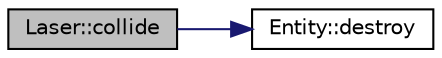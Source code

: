 digraph "Laser::collide"
{
  edge [fontname="Helvetica",fontsize="10",labelfontname="Helvetica",labelfontsize="10"];
  node [fontname="Helvetica",fontsize="10",shape=record];
  rankdir="LR";
  Node1 [label="Laser::collide",height=0.2,width=0.4,color="black", fillcolor="grey75", style="filled", fontcolor="black"];
  Node1 -> Node2 [color="midnightblue",fontsize="10",style="solid",fontname="Helvetica"];
  Node2 [label="Entity::destroy",height=0.2,width=0.4,color="black", fillcolor="white", style="filled",URL="$classEntity.html#a691dbe5f9ec930c27af2af0b97907a9e"];
}
